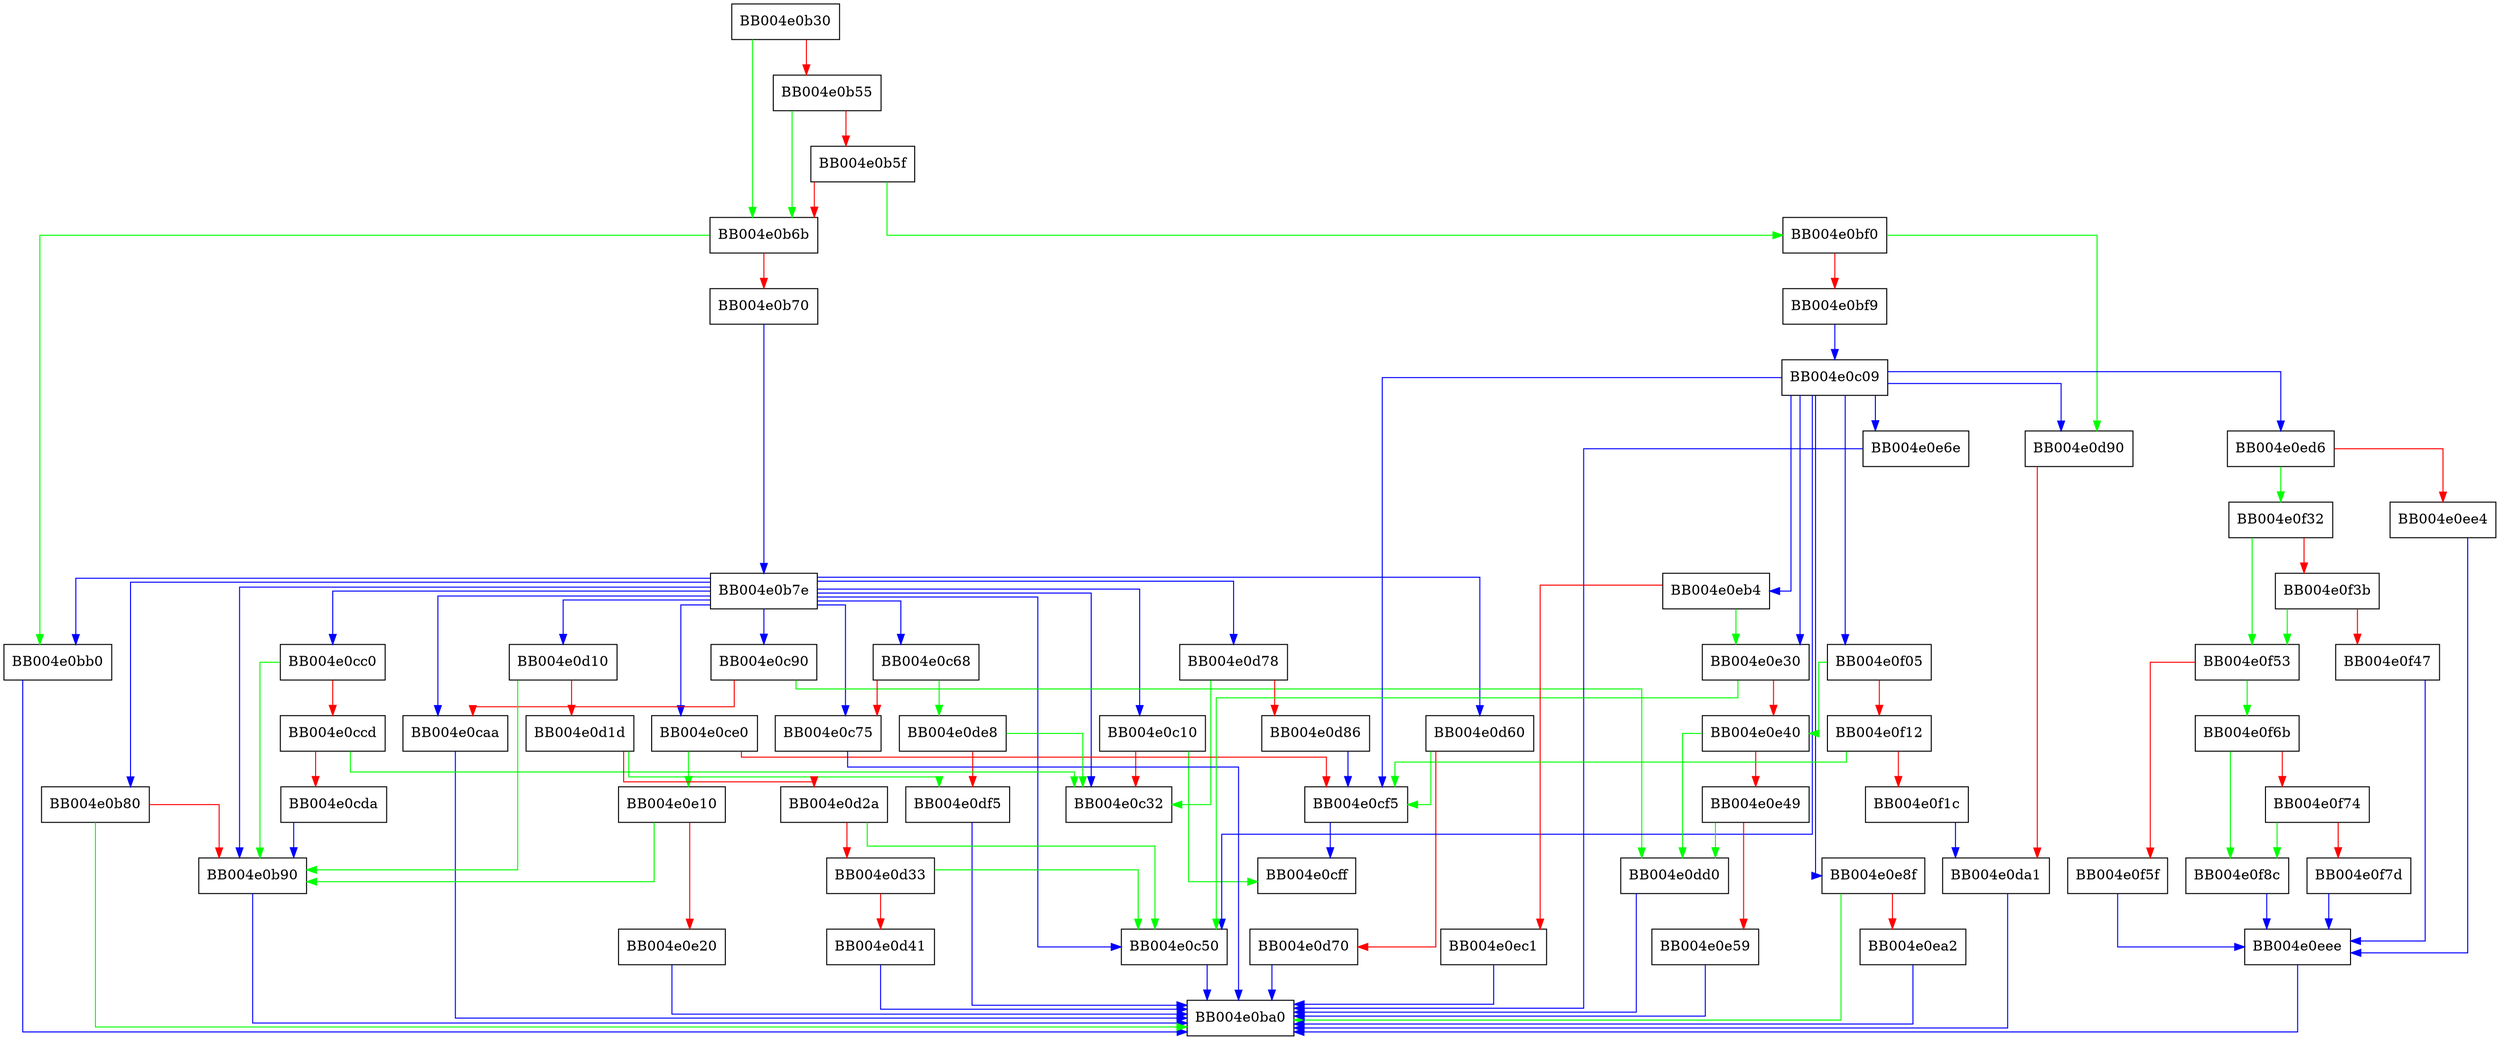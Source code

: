digraph ossl_statem_client_write_transition {
  node [shape="box"];
  graph [splines=ortho];
  BB004e0b30 -> BB004e0b6b [color="green"];
  BB004e0b30 -> BB004e0b55 [color="red"];
  BB004e0b55 -> BB004e0b6b [color="green"];
  BB004e0b55 -> BB004e0b5f [color="red"];
  BB004e0b5f -> BB004e0bf0 [color="green"];
  BB004e0b5f -> BB004e0b6b [color="red"];
  BB004e0b6b -> BB004e0bb0 [color="green"];
  BB004e0b6b -> BB004e0b70 [color="red"];
  BB004e0b70 -> BB004e0b7e [color="blue"];
  BB004e0b7e -> BB004e0b90 [color="blue"];
  BB004e0b7e -> BB004e0b80 [color="blue"];
  BB004e0b7e -> BB004e0cc0 [color="blue"];
  BB004e0b7e -> BB004e0bb0 [color="blue"];
  BB004e0b7e -> BB004e0c90 [color="blue"];
  BB004e0b7e -> BB004e0d78 [color="blue"];
  BB004e0b7e -> BB004e0c68 [color="blue"];
  BB004e0b7e -> BB004e0caa [color="blue"];
  BB004e0b7e -> BB004e0c10 [color="blue"];
  BB004e0b7e -> BB004e0c32 [color="blue"];
  BB004e0b7e -> BB004e0d10 [color="blue"];
  BB004e0b7e -> BB004e0c50 [color="blue"];
  BB004e0b7e -> BB004e0d60 [color="blue"];
  BB004e0b7e -> BB004e0ce0 [color="blue"];
  BB004e0b7e -> BB004e0c75 [color="blue"];
  BB004e0b80 -> BB004e0ba0 [color="green"];
  BB004e0b80 -> BB004e0b90 [color="red"];
  BB004e0b90 -> BB004e0ba0 [color="blue"];
  BB004e0bb0 -> BB004e0ba0 [color="blue"];
  BB004e0bf0 -> BB004e0d90 [color="green"];
  BB004e0bf0 -> BB004e0bf9 [color="red"];
  BB004e0bf9 -> BB004e0c09 [color="blue"];
  BB004e0c09 -> BB004e0d90 [color="blue"];
  BB004e0c09 -> BB004e0e8f [color="blue"];
  BB004e0c09 -> BB004e0f05 [color="blue"];
  BB004e0c09 -> BB004e0cf5 [color="blue"];
  BB004e0c09 -> BB004e0ed6 [color="blue"];
  BB004e0c09 -> BB004e0e6e [color="blue"];
  BB004e0c09 -> BB004e0c50 [color="blue"];
  BB004e0c09 -> BB004e0e30 [color="blue"];
  BB004e0c09 -> BB004e0eb4 [color="blue"];
  BB004e0c10 -> BB004e0cff [color="green"];
  BB004e0c10 -> BB004e0c32 [color="red"];
  BB004e0c50 -> BB004e0ba0 [color="blue"];
  BB004e0c68 -> BB004e0de8 [color="green"];
  BB004e0c68 -> BB004e0c75 [color="red"];
  BB004e0c75 -> BB004e0ba0 [color="blue"];
  BB004e0c90 -> BB004e0dd0 [color="green"];
  BB004e0c90 -> BB004e0caa [color="red"];
  BB004e0caa -> BB004e0ba0 [color="blue"];
  BB004e0cc0 -> BB004e0b90 [color="green"];
  BB004e0cc0 -> BB004e0ccd [color="red"];
  BB004e0ccd -> BB004e0c32 [color="green"];
  BB004e0ccd -> BB004e0cda [color="red"];
  BB004e0cda -> BB004e0b90 [color="blue"];
  BB004e0ce0 -> BB004e0e10 [color="green"];
  BB004e0ce0 -> BB004e0cf5 [color="red"];
  BB004e0cf5 -> BB004e0cff [color="blue"];
  BB004e0d10 -> BB004e0b90 [color="green"];
  BB004e0d10 -> BB004e0d1d [color="red"];
  BB004e0d1d -> BB004e0df5 [color="green"];
  BB004e0d1d -> BB004e0d2a [color="red"];
  BB004e0d2a -> BB004e0c50 [color="green"];
  BB004e0d2a -> BB004e0d33 [color="red"];
  BB004e0d33 -> BB004e0c50 [color="green"];
  BB004e0d33 -> BB004e0d41 [color="red"];
  BB004e0d41 -> BB004e0ba0 [color="blue"];
  BB004e0d60 -> BB004e0cf5 [color="green"];
  BB004e0d60 -> BB004e0d70 [color="red"];
  BB004e0d70 -> BB004e0ba0 [color="blue"];
  BB004e0d78 -> BB004e0c32 [color="green"];
  BB004e0d78 -> BB004e0d86 [color="red"];
  BB004e0d86 -> BB004e0cf5 [color="blue"];
  BB004e0d90 -> BB004e0da1 [color="red"];
  BB004e0da1 -> BB004e0ba0 [color="blue"];
  BB004e0dd0 -> BB004e0ba0 [color="blue"];
  BB004e0de8 -> BB004e0c32 [color="green"];
  BB004e0de8 -> BB004e0df5 [color="red"];
  BB004e0df5 -> BB004e0ba0 [color="blue"];
  BB004e0e10 -> BB004e0b90 [color="green"];
  BB004e0e10 -> BB004e0e20 [color="red"];
  BB004e0e20 -> BB004e0ba0 [color="blue"];
  BB004e0e30 -> BB004e0c50 [color="green"];
  BB004e0e30 -> BB004e0e40 [color="red"];
  BB004e0e40 -> BB004e0dd0 [color="green"];
  BB004e0e40 -> BB004e0e49 [color="red"];
  BB004e0e49 -> BB004e0dd0 [color="green"];
  BB004e0e49 -> BB004e0e59 [color="red"];
  BB004e0e59 -> BB004e0ba0 [color="blue"];
  BB004e0e6e -> BB004e0ba0 [color="blue"];
  BB004e0e8f -> BB004e0ba0 [color="green"];
  BB004e0e8f -> BB004e0ea2 [color="red"];
  BB004e0ea2 -> BB004e0ba0 [color="blue"];
  BB004e0eb4 -> BB004e0e30 [color="green"];
  BB004e0eb4 -> BB004e0ec1 [color="red"];
  BB004e0ec1 -> BB004e0ba0 [color="blue"];
  BB004e0ed6 -> BB004e0f32 [color="green"];
  BB004e0ed6 -> BB004e0ee4 [color="red"];
  BB004e0ee4 -> BB004e0eee [color="blue"];
  BB004e0eee -> BB004e0ba0 [color="blue"];
  BB004e0f05 -> BB004e0e40 [color="green"];
  BB004e0f05 -> BB004e0f12 [color="red"];
  BB004e0f12 -> BB004e0cf5 [color="green"];
  BB004e0f12 -> BB004e0f1c [color="red"];
  BB004e0f1c -> BB004e0da1 [color="blue"];
  BB004e0f32 -> BB004e0f53 [color="green"];
  BB004e0f32 -> BB004e0f3b [color="red"];
  BB004e0f3b -> BB004e0f53 [color="green"];
  BB004e0f3b -> BB004e0f47 [color="red"];
  BB004e0f47 -> BB004e0eee [color="blue"];
  BB004e0f53 -> BB004e0f6b [color="green"];
  BB004e0f53 -> BB004e0f5f [color="red"];
  BB004e0f5f -> BB004e0eee [color="blue"];
  BB004e0f6b -> BB004e0f8c [color="green"];
  BB004e0f6b -> BB004e0f74 [color="red"];
  BB004e0f74 -> BB004e0f8c [color="green"];
  BB004e0f74 -> BB004e0f7d [color="red"];
  BB004e0f7d -> BB004e0eee [color="blue"];
  BB004e0f8c -> BB004e0eee [color="blue"];
}